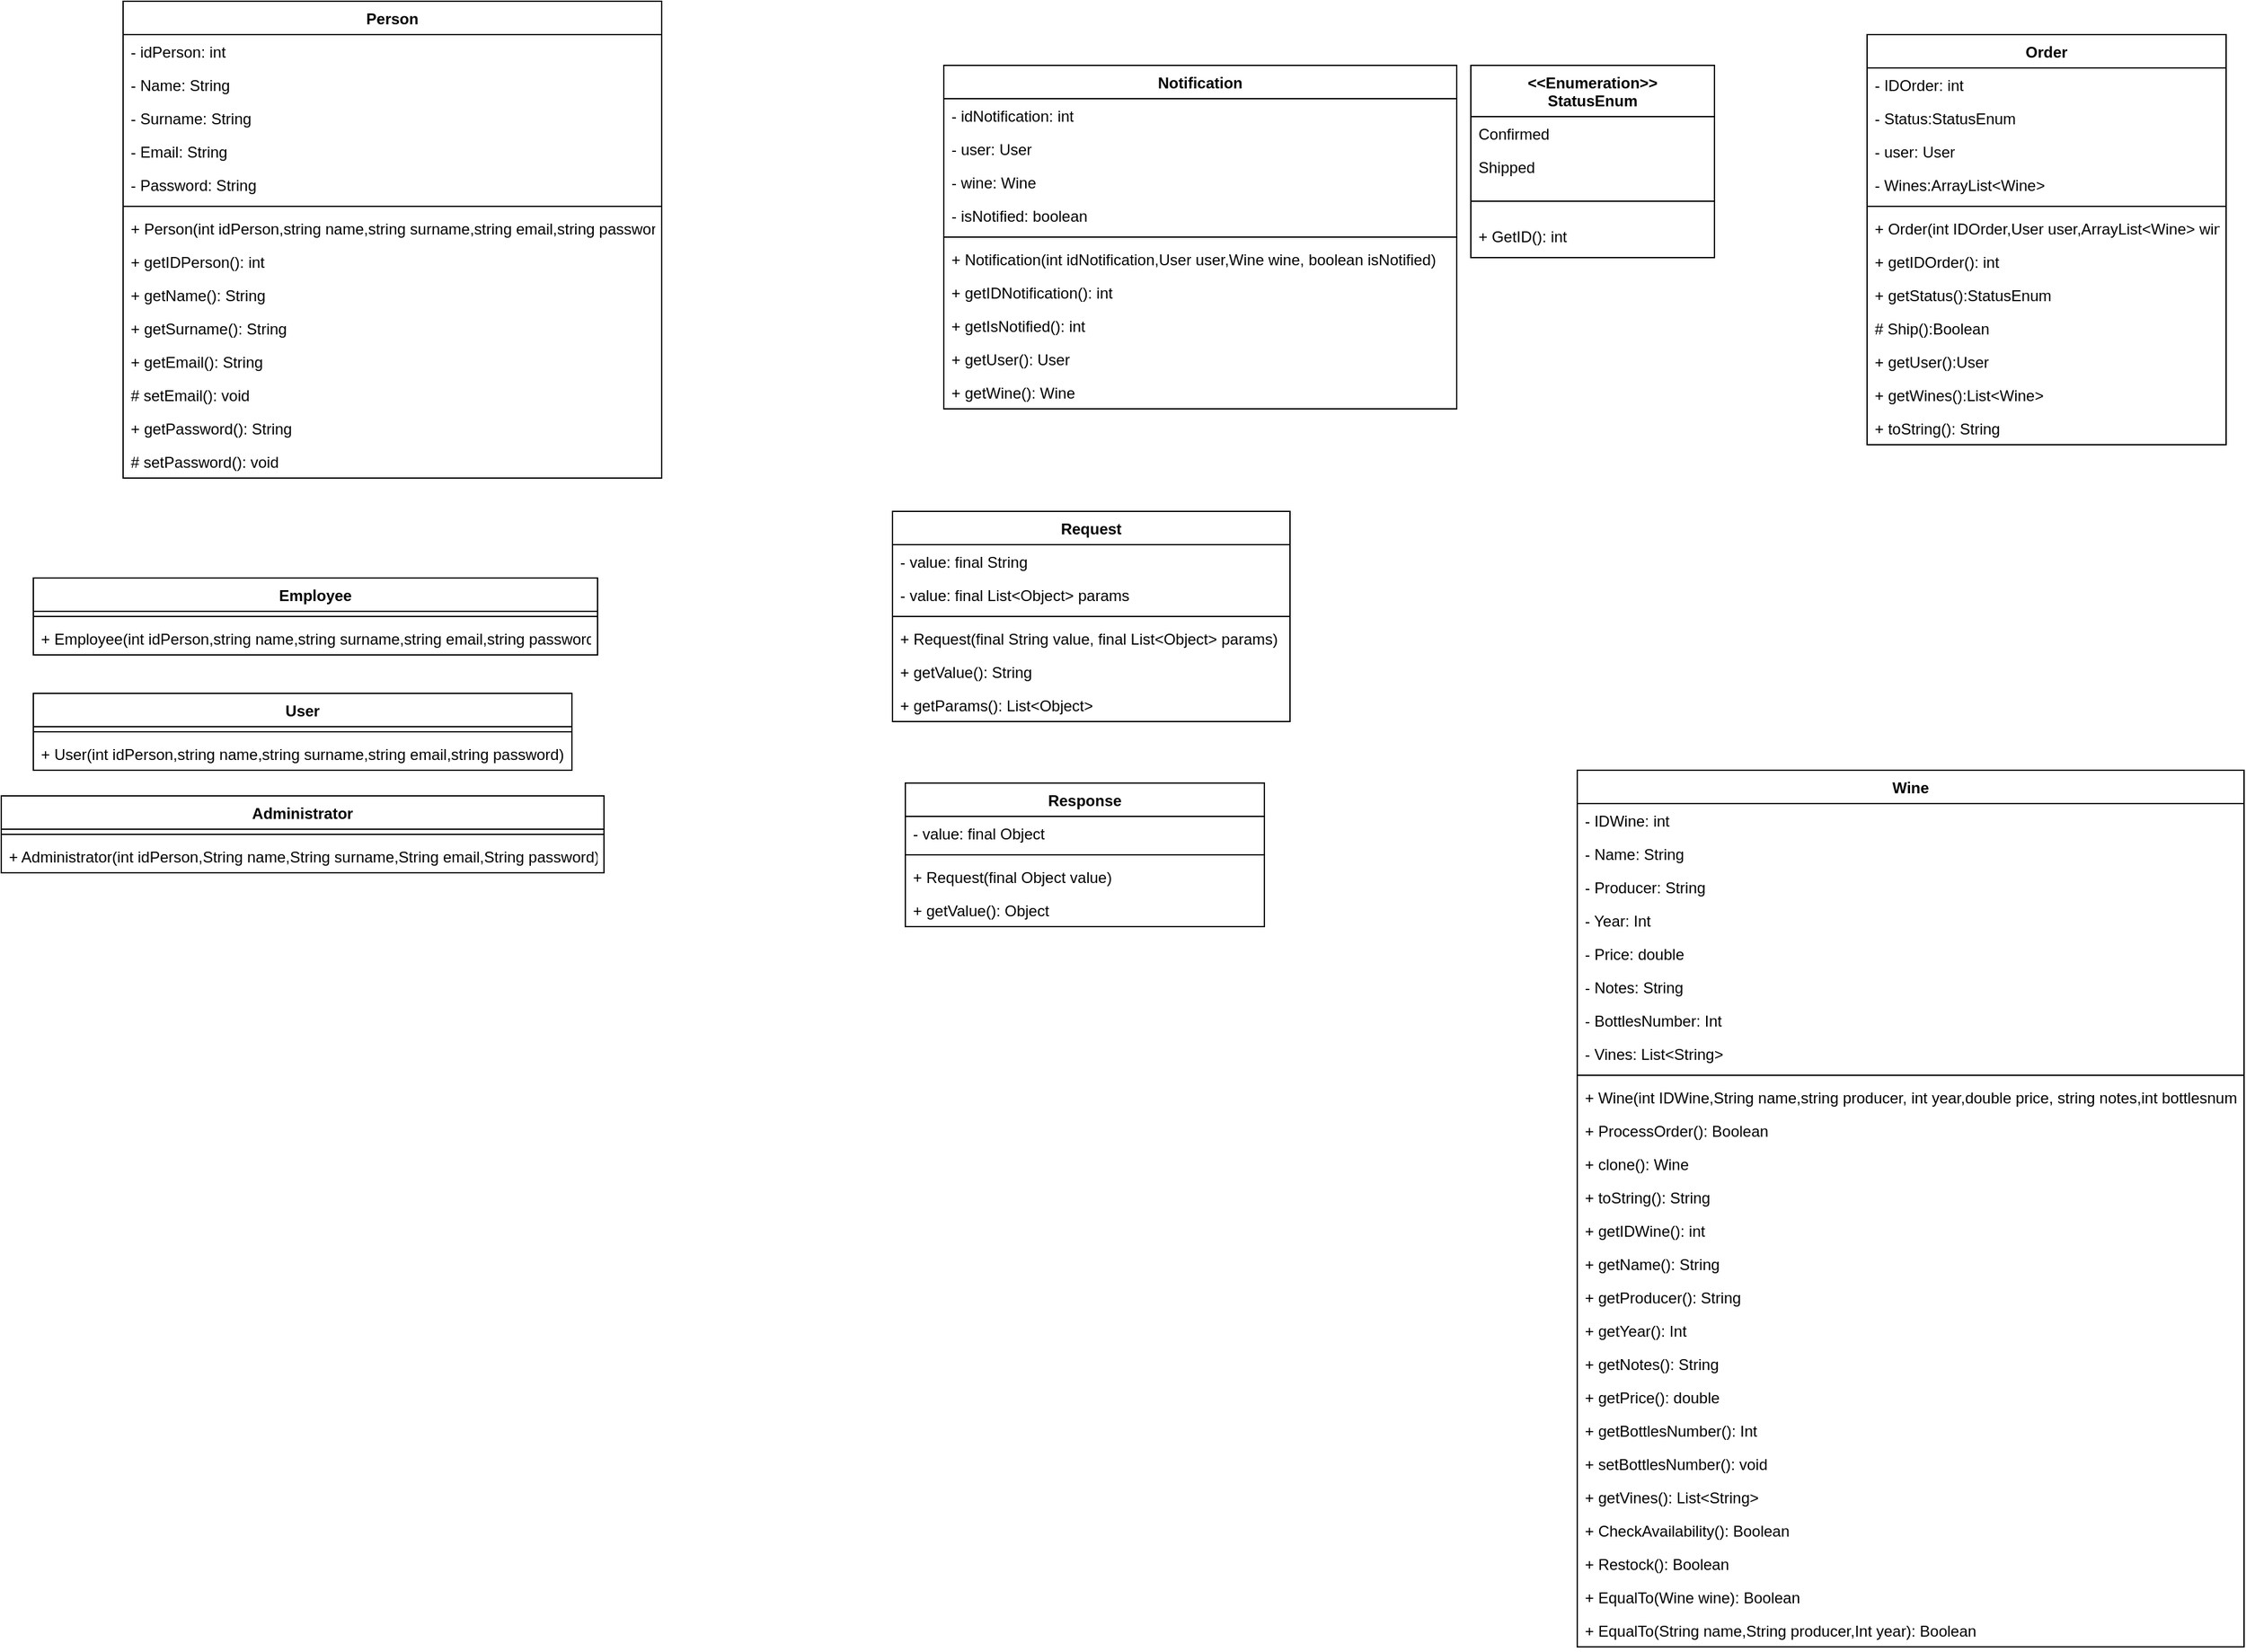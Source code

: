 <mxfile version="13.10.9" type="device"><diagram id="54xvhn4StIAnLU3MbYhx" name="Page-1"><mxGraphModel dx="1403" dy="578" grid="1" gridSize="10" guides="1" tooltips="1" connect="1" arrows="1" fold="1" page="1" pageScale="1" pageWidth="827" pageHeight="1169" math="0" shadow="0"><root><mxCell id="0"/><mxCell id="1" parent="0"/><mxCell id="JAXb-ejdpv2gTEnfXzWr-1" value="Person" style="swimlane;fontStyle=1;align=center;verticalAlign=top;childLayout=stackLayout;horizontal=1;startSize=26;horizontalStack=0;resizeParent=1;resizeParentMax=0;resizeLast=0;collapsible=1;marginBottom=0;" parent="1" vertex="1"><mxGeometry width="420" height="372" as="geometry"><mxRectangle width="70" height="26" as="alternateBounds"/></mxGeometry></mxCell><mxCell id="JAXb-ejdpv2gTEnfXzWr-2" value="- idPerson: int" style="text;strokeColor=none;fillColor=none;align=left;verticalAlign=top;spacingLeft=4;spacingRight=4;overflow=hidden;rotatable=0;points=[[0,0.5],[1,0.5]];portConstraint=eastwest;" parent="JAXb-ejdpv2gTEnfXzWr-1" vertex="1"><mxGeometry y="26" width="420" height="26" as="geometry"/></mxCell><mxCell id="TgHwGqTXPsUhfi_k4JJe-5" value="- Name: String&#xa;" style="text;strokeColor=none;fillColor=none;align=left;verticalAlign=top;spacingLeft=4;spacingRight=4;overflow=hidden;rotatable=0;points=[[0,0.5],[1,0.5]];portConstraint=eastwest;" vertex="1" parent="JAXb-ejdpv2gTEnfXzWr-1"><mxGeometry y="52" width="420" height="26" as="geometry"/></mxCell><mxCell id="JAXb-ejdpv2gTEnfXzWr-5" value="- Surname: String&#xa;" style="text;strokeColor=none;fillColor=none;align=left;verticalAlign=top;spacingLeft=4;spacingRight=4;overflow=hidden;rotatable=0;points=[[0,0.5],[1,0.5]];portConstraint=eastwest;" parent="JAXb-ejdpv2gTEnfXzWr-1" vertex="1"><mxGeometry y="78" width="420" height="26" as="geometry"/></mxCell><mxCell id="JAXb-ejdpv2gTEnfXzWr-6" value="- Email: String&#xa;" style="text;strokeColor=none;fillColor=none;align=left;verticalAlign=top;spacingLeft=4;spacingRight=4;overflow=hidden;rotatable=0;points=[[0,0.5],[1,0.5]];portConstraint=eastwest;" parent="JAXb-ejdpv2gTEnfXzWr-1" vertex="1"><mxGeometry y="104" width="420" height="26" as="geometry"/></mxCell><mxCell id="JAXb-ejdpv2gTEnfXzWr-7" value="- Password: String&#xa;" style="text;strokeColor=none;fillColor=none;align=left;verticalAlign=top;spacingLeft=4;spacingRight=4;overflow=hidden;rotatable=0;points=[[0,0.5],[1,0.5]];portConstraint=eastwest;" parent="JAXb-ejdpv2gTEnfXzWr-1" vertex="1"><mxGeometry y="130" width="420" height="26" as="geometry"/></mxCell><mxCell id="JAXb-ejdpv2gTEnfXzWr-3" value="" style="line;strokeWidth=1;fillColor=none;align=left;verticalAlign=middle;spacingTop=-1;spacingLeft=3;spacingRight=3;rotatable=0;labelPosition=right;points=[];portConstraint=eastwest;" parent="JAXb-ejdpv2gTEnfXzWr-1" vertex="1"><mxGeometry y="156" width="420" height="8" as="geometry"/></mxCell><mxCell id="JAXb-ejdpv2gTEnfXzWr-4" value="+ Person(int idPerson,string name,string surname,string email,string password)" style="text;strokeColor=none;fillColor=none;align=left;verticalAlign=top;spacingLeft=4;spacingRight=4;overflow=hidden;rotatable=0;points=[[0,0.5],[1,0.5]];portConstraint=eastwest;" parent="JAXb-ejdpv2gTEnfXzWr-1" vertex="1"><mxGeometry y="164" width="420" height="26" as="geometry"/></mxCell><mxCell id="TgHwGqTXPsUhfi_k4JJe-6" value="+ getIDPerson(): int" style="text;strokeColor=none;fillColor=none;align=left;verticalAlign=top;spacingLeft=4;spacingRight=4;overflow=hidden;rotatable=0;points=[[0,0.5],[1,0.5]];portConstraint=eastwest;" vertex="1" parent="JAXb-ejdpv2gTEnfXzWr-1"><mxGeometry y="190" width="420" height="26" as="geometry"/></mxCell><mxCell id="JAXb-ejdpv2gTEnfXzWr-9" value="+ getName(): String" style="text;strokeColor=none;fillColor=none;align=left;verticalAlign=top;spacingLeft=4;spacingRight=4;overflow=hidden;rotatable=0;points=[[0,0.5],[1,0.5]];portConstraint=eastwest;" parent="JAXb-ejdpv2gTEnfXzWr-1" vertex="1"><mxGeometry y="216" width="420" height="26" as="geometry"/></mxCell><mxCell id="JAXb-ejdpv2gTEnfXzWr-10" value="+ getSurname(): String" style="text;strokeColor=none;fillColor=none;align=left;verticalAlign=top;spacingLeft=4;spacingRight=4;overflow=hidden;rotatable=0;points=[[0,0.5],[1,0.5]];portConstraint=eastwest;" parent="JAXb-ejdpv2gTEnfXzWr-1" vertex="1"><mxGeometry y="242" width="420" height="26" as="geometry"/></mxCell><mxCell id="JAXb-ejdpv2gTEnfXzWr-11" value="+ getEmail(): String" style="text;strokeColor=none;fillColor=none;align=left;verticalAlign=top;spacingLeft=4;spacingRight=4;overflow=hidden;rotatable=0;points=[[0,0.5],[1,0.5]];portConstraint=eastwest;" parent="JAXb-ejdpv2gTEnfXzWr-1" vertex="1"><mxGeometry y="268" width="420" height="26" as="geometry"/></mxCell><mxCell id="TgHwGqTXPsUhfi_k4JJe-8" value="# setEmail(): void" style="text;strokeColor=none;fillColor=none;align=left;verticalAlign=top;spacingLeft=4;spacingRight=4;overflow=hidden;rotatable=0;points=[[0,0.5],[1,0.5]];portConstraint=eastwest;" vertex="1" parent="JAXb-ejdpv2gTEnfXzWr-1"><mxGeometry y="294" width="420" height="26" as="geometry"/></mxCell><mxCell id="JAXb-ejdpv2gTEnfXzWr-12" value="+ getPassword(): String" style="text;strokeColor=none;fillColor=none;align=left;verticalAlign=top;spacingLeft=4;spacingRight=4;overflow=hidden;rotatable=0;points=[[0,0.5],[1,0.5]];portConstraint=eastwest;" parent="JAXb-ejdpv2gTEnfXzWr-1" vertex="1"><mxGeometry y="320" width="420" height="26" as="geometry"/></mxCell><mxCell id="TgHwGqTXPsUhfi_k4JJe-7" value="# setPassword(): void" style="text;strokeColor=none;fillColor=none;align=left;verticalAlign=top;spacingLeft=4;spacingRight=4;overflow=hidden;rotatable=0;points=[[0,0.5],[1,0.5]];portConstraint=eastwest;" vertex="1" parent="JAXb-ejdpv2gTEnfXzWr-1"><mxGeometry y="346" width="420" height="26" as="geometry"/></mxCell><mxCell id="JAXb-ejdpv2gTEnfXzWr-19" value="Employee" style="swimlane;fontStyle=1;align=center;verticalAlign=top;childLayout=stackLayout;horizontal=1;startSize=26;horizontalStack=0;resizeParent=1;resizeParentMax=0;resizeLast=0;collapsible=1;marginBottom=0;" parent="1" vertex="1"><mxGeometry x="-70" y="450" width="440" height="60" as="geometry"><mxRectangle y="260" width="90" height="26" as="alternateBounds"/></mxGeometry></mxCell><mxCell id="JAXb-ejdpv2gTEnfXzWr-21" value="" style="line;strokeWidth=1;fillColor=none;align=left;verticalAlign=middle;spacingTop=-1;spacingLeft=3;spacingRight=3;rotatable=0;labelPosition=right;points=[];portConstraint=eastwest;" parent="JAXb-ejdpv2gTEnfXzWr-19" vertex="1"><mxGeometry y="26" width="440" height="8" as="geometry"/></mxCell><mxCell id="JAXb-ejdpv2gTEnfXzWr-22" value="+ Employee(int idPerson,string name,string surname,string email,string password)" style="text;strokeColor=none;fillColor=none;align=left;verticalAlign=top;spacingLeft=4;spacingRight=4;overflow=hidden;rotatable=0;points=[[0,0.5],[1,0.5]];portConstraint=eastwest;" parent="JAXb-ejdpv2gTEnfXzWr-19" vertex="1"><mxGeometry y="34" width="440" height="26" as="geometry"/></mxCell><mxCell id="JAXb-ejdpv2gTEnfXzWr-25" value="Wine" style="swimlane;fontStyle=1;align=center;verticalAlign=top;childLayout=stackLayout;horizontal=1;startSize=26;horizontalStack=0;resizeParent=1;resizeParentMax=0;resizeLast=0;collapsible=1;marginBottom=0;" parent="1" vertex="1"><mxGeometry x="1134" y="600" width="520" height="684" as="geometry"><mxRectangle x="1450" y="620" width="60" height="26" as="alternateBounds"/></mxGeometry></mxCell><mxCell id="TgHwGqTXPsUhfi_k4JJe-30" value="- IDWine: int" style="text;strokeColor=none;fillColor=none;align=left;verticalAlign=top;spacingLeft=4;spacingRight=4;overflow=hidden;rotatable=0;points=[[0,0.5],[1,0.5]];portConstraint=eastwest;" vertex="1" parent="JAXb-ejdpv2gTEnfXzWr-25"><mxGeometry y="26" width="520" height="26" as="geometry"/></mxCell><mxCell id="JAXb-ejdpv2gTEnfXzWr-29" value="- Name: String" style="text;strokeColor=none;fillColor=none;align=left;verticalAlign=top;spacingLeft=4;spacingRight=4;overflow=hidden;rotatable=0;points=[[0,0.5],[1,0.5]];portConstraint=eastwest;" parent="JAXb-ejdpv2gTEnfXzWr-25" vertex="1"><mxGeometry y="52" width="520" height="26" as="geometry"/></mxCell><mxCell id="JAXb-ejdpv2gTEnfXzWr-30" value="- Producer: String" style="text;strokeColor=none;fillColor=none;align=left;verticalAlign=top;spacingLeft=4;spacingRight=4;overflow=hidden;rotatable=0;points=[[0,0.5],[1,0.5]];portConstraint=eastwest;" parent="JAXb-ejdpv2gTEnfXzWr-25" vertex="1"><mxGeometry y="78" width="520" height="26" as="geometry"/></mxCell><mxCell id="JAXb-ejdpv2gTEnfXzWr-26" value="- Year: Int" style="text;strokeColor=none;fillColor=none;align=left;verticalAlign=top;spacingLeft=4;spacingRight=4;overflow=hidden;rotatable=0;points=[[0,0.5],[1,0.5]];portConstraint=eastwest;" parent="JAXb-ejdpv2gTEnfXzWr-25" vertex="1"><mxGeometry y="104" width="520" height="26" as="geometry"/></mxCell><mxCell id="TgHwGqTXPsUhfi_k4JJe-31" value="- Price: double" style="text;strokeColor=none;fillColor=none;align=left;verticalAlign=top;spacingLeft=4;spacingRight=4;overflow=hidden;rotatable=0;points=[[0,0.5],[1,0.5]];portConstraint=eastwest;" vertex="1" parent="JAXb-ejdpv2gTEnfXzWr-25"><mxGeometry y="130" width="520" height="26" as="geometry"/></mxCell><mxCell id="JAXb-ejdpv2gTEnfXzWr-31" value="- Notes: String" style="text;strokeColor=none;fillColor=none;align=left;verticalAlign=top;spacingLeft=4;spacingRight=4;overflow=hidden;rotatable=0;points=[[0,0.5],[1,0.5]];portConstraint=eastwest;" parent="JAXb-ejdpv2gTEnfXzWr-25" vertex="1"><mxGeometry y="156" width="520" height="26" as="geometry"/></mxCell><mxCell id="JAXb-ejdpv2gTEnfXzWr-32" value="- BottlesNumber: Int" style="text;strokeColor=none;fillColor=none;align=left;verticalAlign=top;spacingLeft=4;spacingRight=4;overflow=hidden;rotatable=0;points=[[0,0.5],[1,0.5]];portConstraint=eastwest;" parent="JAXb-ejdpv2gTEnfXzWr-25" vertex="1"><mxGeometry y="182" width="520" height="26" as="geometry"/></mxCell><mxCell id="JAXb-ejdpv2gTEnfXzWr-33" value="- Vines: List&lt;String&gt;" style="text;strokeColor=none;fillColor=none;align=left;verticalAlign=top;spacingLeft=4;spacingRight=4;overflow=hidden;rotatable=0;points=[[0,0.5],[1,0.5]];portConstraint=eastwest;" parent="JAXb-ejdpv2gTEnfXzWr-25" vertex="1"><mxGeometry y="208" width="520" height="26" as="geometry"/></mxCell><mxCell id="JAXb-ejdpv2gTEnfXzWr-27" value="" style="line;strokeWidth=1;fillColor=none;align=left;verticalAlign=middle;spacingTop=-1;spacingLeft=3;spacingRight=3;rotatable=0;labelPosition=right;points=[];portConstraint=eastwest;" parent="JAXb-ejdpv2gTEnfXzWr-25" vertex="1"><mxGeometry y="234" width="520" height="8" as="geometry"/></mxCell><mxCell id="JAXb-ejdpv2gTEnfXzWr-28" value="+ Wine(int IDWine,String name,string producer, int year,double price, string notes,int bottlesnumber,List&lt;String&gt; vines)" style="text;strokeColor=none;fillColor=none;align=left;verticalAlign=top;spacingLeft=4;spacingRight=4;overflow=hidden;rotatable=0;points=[[0,0.5],[1,0.5]];portConstraint=eastwest;" parent="JAXb-ejdpv2gTEnfXzWr-25" vertex="1"><mxGeometry y="242" width="520" height="26" as="geometry"/></mxCell><mxCell id="JAXb-ejdpv2gTEnfXzWr-34" value="+ ProcessOrder(): Boolean&#xa;" style="text;strokeColor=none;fillColor=none;align=left;verticalAlign=top;spacingLeft=4;spacingRight=4;overflow=hidden;rotatable=0;points=[[0,0.5],[1,0.5]];portConstraint=eastwest;" parent="JAXb-ejdpv2gTEnfXzWr-25" vertex="1"><mxGeometry y="268" width="520" height="26" as="geometry"/></mxCell><mxCell id="JAXb-ejdpv2gTEnfXzWr-35" value="+ clone(): Wine" style="text;strokeColor=none;fillColor=none;align=left;verticalAlign=top;spacingLeft=4;spacingRight=4;overflow=hidden;rotatable=0;points=[[0,0.5],[1,0.5]];portConstraint=eastwest;" parent="JAXb-ejdpv2gTEnfXzWr-25" vertex="1"><mxGeometry y="294" width="520" height="26" as="geometry"/></mxCell><mxCell id="TgHwGqTXPsUhfi_k4JJe-32" value="+ toString(): String" style="text;strokeColor=none;fillColor=none;align=left;verticalAlign=top;spacingLeft=4;spacingRight=4;overflow=hidden;rotatable=0;points=[[0,0.5],[1,0.5]];portConstraint=eastwest;" vertex="1" parent="JAXb-ejdpv2gTEnfXzWr-25"><mxGeometry y="320" width="520" height="26" as="geometry"/></mxCell><mxCell id="TgHwGqTXPsUhfi_k4JJe-33" value="+ getIDWine(): int" style="text;strokeColor=none;fillColor=none;align=left;verticalAlign=top;spacingLeft=4;spacingRight=4;overflow=hidden;rotatable=0;points=[[0,0.5],[1,0.5]];portConstraint=eastwest;" vertex="1" parent="JAXb-ejdpv2gTEnfXzWr-25"><mxGeometry y="346" width="520" height="26" as="geometry"/></mxCell><mxCell id="JAXb-ejdpv2gTEnfXzWr-36" value="+ getName(): String" style="text;strokeColor=none;fillColor=none;align=left;verticalAlign=top;spacingLeft=4;spacingRight=4;overflow=hidden;rotatable=0;points=[[0,0.5],[1,0.5]];portConstraint=eastwest;" parent="JAXb-ejdpv2gTEnfXzWr-25" vertex="1"><mxGeometry y="372" width="520" height="26" as="geometry"/></mxCell><mxCell id="JAXb-ejdpv2gTEnfXzWr-37" value="+ getProducer(): String" style="text;strokeColor=none;fillColor=none;align=left;verticalAlign=top;spacingLeft=4;spacingRight=4;overflow=hidden;rotatable=0;points=[[0,0.5],[1,0.5]];portConstraint=eastwest;" parent="JAXb-ejdpv2gTEnfXzWr-25" vertex="1"><mxGeometry y="398" width="520" height="26" as="geometry"/></mxCell><mxCell id="JAXb-ejdpv2gTEnfXzWr-38" value="+ getYear(): Int" style="text;strokeColor=none;fillColor=none;align=left;verticalAlign=top;spacingLeft=4;spacingRight=4;overflow=hidden;rotatable=0;points=[[0,0.5],[1,0.5]];portConstraint=eastwest;" parent="JAXb-ejdpv2gTEnfXzWr-25" vertex="1"><mxGeometry y="424" width="520" height="26" as="geometry"/></mxCell><mxCell id="JAXb-ejdpv2gTEnfXzWr-39" value="+ getNotes(): String" style="text;strokeColor=none;fillColor=none;align=left;verticalAlign=top;spacingLeft=4;spacingRight=4;overflow=hidden;rotatable=0;points=[[0,0.5],[1,0.5]];portConstraint=eastwest;" parent="JAXb-ejdpv2gTEnfXzWr-25" vertex="1"><mxGeometry y="450" width="520" height="26" as="geometry"/></mxCell><mxCell id="TgHwGqTXPsUhfi_k4JJe-34" value="+ getPrice(): double" style="text;strokeColor=none;fillColor=none;align=left;verticalAlign=top;spacingLeft=4;spacingRight=4;overflow=hidden;rotatable=0;points=[[0,0.5],[1,0.5]];portConstraint=eastwest;" vertex="1" parent="JAXb-ejdpv2gTEnfXzWr-25"><mxGeometry y="476" width="520" height="26" as="geometry"/></mxCell><mxCell id="JAXb-ejdpv2gTEnfXzWr-40" value="+ getBottlesNumber(): Int" style="text;strokeColor=none;fillColor=none;align=left;verticalAlign=top;spacingLeft=4;spacingRight=4;overflow=hidden;rotatable=0;points=[[0,0.5],[1,0.5]];portConstraint=eastwest;" parent="JAXb-ejdpv2gTEnfXzWr-25" vertex="1"><mxGeometry y="502" width="520" height="26" as="geometry"/></mxCell><mxCell id="JAXb-ejdpv2gTEnfXzWr-41" value="+ setBottlesNumber(): void" style="text;strokeColor=none;fillColor=none;align=left;verticalAlign=top;spacingLeft=4;spacingRight=4;overflow=hidden;rotatable=0;points=[[0,0.5],[1,0.5]];portConstraint=eastwest;" parent="JAXb-ejdpv2gTEnfXzWr-25" vertex="1"><mxGeometry y="528" width="520" height="26" as="geometry"/></mxCell><mxCell id="JAXb-ejdpv2gTEnfXzWr-42" value="+ getVines(): List&lt;String&gt;" style="text;strokeColor=none;fillColor=none;align=left;verticalAlign=top;spacingLeft=4;spacingRight=4;overflow=hidden;rotatable=0;points=[[0,0.5],[1,0.5]];portConstraint=eastwest;" parent="JAXb-ejdpv2gTEnfXzWr-25" vertex="1"><mxGeometry y="554" width="520" height="26" as="geometry"/></mxCell><mxCell id="JAXb-ejdpv2gTEnfXzWr-43" value="+ CheckAvailability(): Boolean" style="text;strokeColor=none;fillColor=none;align=left;verticalAlign=top;spacingLeft=4;spacingRight=4;overflow=hidden;rotatable=0;points=[[0,0.5],[1,0.5]];portConstraint=eastwest;" parent="JAXb-ejdpv2gTEnfXzWr-25" vertex="1"><mxGeometry y="580" width="520" height="26" as="geometry"/></mxCell><mxCell id="JAXb-ejdpv2gTEnfXzWr-44" value="+ Restock(): Boolean" style="text;strokeColor=none;fillColor=none;align=left;verticalAlign=top;spacingLeft=4;spacingRight=4;overflow=hidden;rotatable=0;points=[[0,0.5],[1,0.5]];portConstraint=eastwest;" parent="JAXb-ejdpv2gTEnfXzWr-25" vertex="1"><mxGeometry y="606" width="520" height="26" as="geometry"/></mxCell><mxCell id="JAXb-ejdpv2gTEnfXzWr-45" value="+ EqualTo(Wine wine): Boolean" style="text;strokeColor=none;fillColor=none;align=left;verticalAlign=top;spacingLeft=4;spacingRight=4;overflow=hidden;rotatable=0;points=[[0,0.5],[1,0.5]];portConstraint=eastwest;" parent="JAXb-ejdpv2gTEnfXzWr-25" vertex="1"><mxGeometry y="632" width="520" height="26" as="geometry"/></mxCell><mxCell id="JAXb-ejdpv2gTEnfXzWr-46" value="+ EqualTo(String name,String producer,Int year): Boolean" style="text;strokeColor=none;fillColor=none;align=left;verticalAlign=top;spacingLeft=4;spacingRight=4;overflow=hidden;rotatable=0;points=[[0,0.5],[1,0.5]];portConstraint=eastwest;" parent="JAXb-ejdpv2gTEnfXzWr-25" vertex="1"><mxGeometry y="658" width="520" height="26" as="geometry"/></mxCell><mxCell id="JAXb-ejdpv2gTEnfXzWr-47" value="Notification" style="swimlane;fontStyle=1;align=center;verticalAlign=top;childLayout=stackLayout;horizontal=1;startSize=26;horizontalStack=0;resizeParent=1;resizeParentMax=0;resizeLast=0;collapsible=1;marginBottom=0;" parent="1" vertex="1"><mxGeometry x="640" y="50" width="400" height="268" as="geometry"><mxRectangle x="580" y="80" width="100" height="26" as="alternateBounds"/></mxGeometry></mxCell><mxCell id="TgHwGqTXPsUhfi_k4JJe-10" value="- idNotification: int" style="text;strokeColor=none;fillColor=none;align=left;verticalAlign=top;spacingLeft=4;spacingRight=4;overflow=hidden;rotatable=0;points=[[0,0.5],[1,0.5]];portConstraint=eastwest;" vertex="1" parent="JAXb-ejdpv2gTEnfXzWr-47"><mxGeometry y="26" width="400" height="26" as="geometry"/></mxCell><mxCell id="JAXb-ejdpv2gTEnfXzWr-48" value="- user: User" style="text;strokeColor=none;fillColor=none;align=left;verticalAlign=top;spacingLeft=4;spacingRight=4;overflow=hidden;rotatable=0;points=[[0,0.5],[1,0.5]];portConstraint=eastwest;" parent="JAXb-ejdpv2gTEnfXzWr-47" vertex="1"><mxGeometry y="52" width="400" height="26" as="geometry"/></mxCell><mxCell id="JAXb-ejdpv2gTEnfXzWr-51" value="- wine: Wine" style="text;strokeColor=none;fillColor=none;align=left;verticalAlign=top;spacingLeft=4;spacingRight=4;overflow=hidden;rotatable=0;points=[[0,0.5],[1,0.5]];portConstraint=eastwest;" parent="JAXb-ejdpv2gTEnfXzWr-47" vertex="1"><mxGeometry y="78" width="400" height="26" as="geometry"/></mxCell><mxCell id="TgHwGqTXPsUhfi_k4JJe-9" value="- isNotified: boolean" style="text;strokeColor=none;fillColor=none;align=left;verticalAlign=top;spacingLeft=4;spacingRight=4;overflow=hidden;rotatable=0;points=[[0,0.5],[1,0.5]];portConstraint=eastwest;" vertex="1" parent="JAXb-ejdpv2gTEnfXzWr-47"><mxGeometry y="104" width="400" height="26" as="geometry"/></mxCell><mxCell id="JAXb-ejdpv2gTEnfXzWr-49" value="" style="line;strokeWidth=1;fillColor=none;align=left;verticalAlign=middle;spacingTop=-1;spacingLeft=3;spacingRight=3;rotatable=0;labelPosition=right;points=[];portConstraint=eastwest;" parent="JAXb-ejdpv2gTEnfXzWr-47" vertex="1"><mxGeometry y="130" width="400" height="8" as="geometry"/></mxCell><mxCell id="JAXb-ejdpv2gTEnfXzWr-50" value="+ Notification(int idNotification,User user,Wine wine, boolean isNotified)" style="text;strokeColor=none;fillColor=none;align=left;verticalAlign=top;spacingLeft=4;spacingRight=4;overflow=hidden;rotatable=0;points=[[0,0.5],[1,0.5]];portConstraint=eastwest;" parent="JAXb-ejdpv2gTEnfXzWr-47" vertex="1"><mxGeometry y="138" width="400" height="26" as="geometry"/></mxCell><mxCell id="TgHwGqTXPsUhfi_k4JJe-12" value="+ getIDNotification(): int" style="text;strokeColor=none;fillColor=none;align=left;verticalAlign=top;spacingLeft=4;spacingRight=4;overflow=hidden;rotatable=0;points=[[0,0.5],[1,0.5]];portConstraint=eastwest;" vertex="1" parent="JAXb-ejdpv2gTEnfXzWr-47"><mxGeometry y="164" width="400" height="26" as="geometry"/></mxCell><mxCell id="JAXb-ejdpv2gTEnfXzWr-52" value="+ getIsNotified(): int" style="text;strokeColor=none;fillColor=none;align=left;verticalAlign=top;spacingLeft=4;spacingRight=4;overflow=hidden;rotatable=0;points=[[0,0.5],[1,0.5]];portConstraint=eastwest;" parent="JAXb-ejdpv2gTEnfXzWr-47" vertex="1"><mxGeometry y="190" width="400" height="26" as="geometry"/></mxCell><mxCell id="TgHwGqTXPsUhfi_k4JJe-11" value="+ getUser(): User" style="text;strokeColor=none;fillColor=none;align=left;verticalAlign=top;spacingLeft=4;spacingRight=4;overflow=hidden;rotatable=0;points=[[0,0.5],[1,0.5]];portConstraint=eastwest;" vertex="1" parent="JAXb-ejdpv2gTEnfXzWr-47"><mxGeometry y="216" width="400" height="26" as="geometry"/></mxCell><mxCell id="JAXb-ejdpv2gTEnfXzWr-53" value="+ getWine(): Wine" style="text;strokeColor=none;fillColor=none;align=left;verticalAlign=top;spacingLeft=4;spacingRight=4;overflow=hidden;rotatable=0;points=[[0,0.5],[1,0.5]];portConstraint=eastwest;" parent="JAXb-ejdpv2gTEnfXzWr-47" vertex="1"><mxGeometry y="242" width="400" height="26" as="geometry"/></mxCell><mxCell id="JAXb-ejdpv2gTEnfXzWr-59" value="&lt;&lt;Enumeration&gt;&gt;&#xa;StatusEnum" style="swimlane;fontStyle=1;align=center;verticalAlign=top;childLayout=stackLayout;horizontal=1;startSize=40;horizontalStack=0;resizeParent=1;resizeParentMax=0;resizeLast=0;collapsible=1;marginBottom=0;" parent="1" vertex="1"><mxGeometry x="1051" y="50" width="190" height="150" as="geometry"><mxRectangle x="1140" y="360" width="130" height="40" as="alternateBounds"/></mxGeometry></mxCell><mxCell id="JAXb-ejdpv2gTEnfXzWr-62" value="Confirmed" style="text;strokeColor=none;fillColor=none;align=left;verticalAlign=top;spacingLeft=4;spacingRight=4;overflow=hidden;rotatable=0;points=[[0,0.5],[1,0.5]];portConstraint=eastwest;" parent="JAXb-ejdpv2gTEnfXzWr-59" vertex="1"><mxGeometry y="40" width="190" height="26" as="geometry"/></mxCell><mxCell id="JAXb-ejdpv2gTEnfXzWr-63" value="Shipped" style="text;strokeColor=none;fillColor=none;align=left;verticalAlign=top;spacingLeft=4;spacingRight=4;overflow=hidden;rotatable=0;points=[[0,0.5],[1,0.5]];portConstraint=eastwest;" parent="JAXb-ejdpv2gTEnfXzWr-59" vertex="1"><mxGeometry y="66" width="190" height="26" as="geometry"/></mxCell><mxCell id="JAXb-ejdpv2gTEnfXzWr-61" value="" style="line;strokeWidth=1;fillColor=none;align=left;verticalAlign=middle;spacingTop=-1;spacingLeft=3;spacingRight=3;rotatable=0;labelPosition=right;points=[];portConstraint=eastwest;" parent="JAXb-ejdpv2gTEnfXzWr-59" vertex="1"><mxGeometry y="92" width="190" height="28" as="geometry"/></mxCell><mxCell id="TgHwGqTXPsUhfi_k4JJe-13" value="+ GetID(): int" style="text;strokeColor=none;fillColor=none;align=left;verticalAlign=top;spacingLeft=4;spacingRight=4;overflow=hidden;rotatable=0;points=[[0,0.5],[1,0.5]];portConstraint=eastwest;" vertex="1" parent="JAXb-ejdpv2gTEnfXzWr-59"><mxGeometry y="120" width="190" height="30" as="geometry"/></mxCell><mxCell id="JAXb-ejdpv2gTEnfXzWr-83" value="Order" style="swimlane;fontStyle=1;align=center;verticalAlign=top;childLayout=stackLayout;horizontal=1;startSize=26;horizontalStack=0;resizeParent=1;resizeParentMax=0;resizeLast=0;collapsible=1;marginBottom=0;" parent="1" vertex="1"><mxGeometry x="1360" y="26" width="280" height="320" as="geometry"><mxRectangle x="1440" y="26" width="70" height="26" as="alternateBounds"/></mxGeometry></mxCell><mxCell id="JAXb-ejdpv2gTEnfXzWr-84" value="- IDOrder: int" style="text;strokeColor=none;fillColor=none;align=left;verticalAlign=top;spacingLeft=4;spacingRight=4;overflow=hidden;rotatable=0;points=[[0,0.5],[1,0.5]];portConstraint=eastwest;" parent="JAXb-ejdpv2gTEnfXzWr-83" vertex="1"><mxGeometry y="26" width="280" height="26" as="geometry"/></mxCell><mxCell id="TgHwGqTXPsUhfi_k4JJe-14" value="- Status:StatusEnum" style="text;strokeColor=none;fillColor=none;align=left;verticalAlign=top;spacingLeft=4;spacingRight=4;overflow=hidden;rotatable=0;points=[[0,0.5],[1,0.5]];portConstraint=eastwest;" vertex="1" parent="JAXb-ejdpv2gTEnfXzWr-83"><mxGeometry y="52" width="280" height="26" as="geometry"/></mxCell><mxCell id="JAXb-ejdpv2gTEnfXzWr-87" value="- user: User" style="text;strokeColor=none;fillColor=none;align=left;verticalAlign=top;spacingLeft=4;spacingRight=4;overflow=hidden;rotatable=0;points=[[0,0.5],[1,0.5]];portConstraint=eastwest;" parent="JAXb-ejdpv2gTEnfXzWr-83" vertex="1"><mxGeometry y="78" width="280" height="26" as="geometry"/></mxCell><mxCell id="JAXb-ejdpv2gTEnfXzWr-88" value="- Wines:ArrayList&lt;Wine&gt;&#xa;" style="text;strokeColor=none;fillColor=none;align=left;verticalAlign=top;spacingLeft=4;spacingRight=4;overflow=hidden;rotatable=0;points=[[0,0.5],[1,0.5]];portConstraint=eastwest;" parent="JAXb-ejdpv2gTEnfXzWr-83" vertex="1"><mxGeometry y="104" width="280" height="26" as="geometry"/></mxCell><mxCell id="JAXb-ejdpv2gTEnfXzWr-85" value="" style="line;strokeWidth=1;fillColor=none;align=left;verticalAlign=middle;spacingTop=-1;spacingLeft=3;spacingRight=3;rotatable=0;labelPosition=right;points=[];portConstraint=eastwest;" parent="JAXb-ejdpv2gTEnfXzWr-83" vertex="1"><mxGeometry y="130" width="280" height="8" as="geometry"/></mxCell><mxCell id="JAXb-ejdpv2gTEnfXzWr-86" value="+ Order(int IDOrder,User user,ArrayList&lt;Wine&gt; wines)" style="text;strokeColor=none;fillColor=none;align=left;verticalAlign=top;spacingLeft=4;spacingRight=4;overflow=hidden;rotatable=0;points=[[0,0.5],[1,0.5]];portConstraint=eastwest;" parent="JAXb-ejdpv2gTEnfXzWr-83" vertex="1"><mxGeometry y="138" width="280" height="26" as="geometry"/></mxCell><mxCell id="TgHwGqTXPsUhfi_k4JJe-15" value="+ getIDOrder(): int" style="text;strokeColor=none;fillColor=none;align=left;verticalAlign=top;spacingLeft=4;spacingRight=4;overflow=hidden;rotatable=0;points=[[0,0.5],[1,0.5]];portConstraint=eastwest;" vertex="1" parent="JAXb-ejdpv2gTEnfXzWr-83"><mxGeometry y="164" width="280" height="26" as="geometry"/></mxCell><mxCell id="JAXb-ejdpv2gTEnfXzWr-89" value="+ getStatus():StatusEnum" style="text;strokeColor=none;fillColor=none;align=left;verticalAlign=top;spacingLeft=4;spacingRight=4;overflow=hidden;rotatable=0;points=[[0,0.5],[1,0.5]];portConstraint=eastwest;" parent="JAXb-ejdpv2gTEnfXzWr-83" vertex="1"><mxGeometry y="190" width="280" height="26" as="geometry"/></mxCell><mxCell id="JAXb-ejdpv2gTEnfXzWr-90" value="# Ship():Boolean" style="text;strokeColor=none;fillColor=none;align=left;verticalAlign=top;spacingLeft=4;spacingRight=4;overflow=hidden;rotatable=0;points=[[0,0.5],[1,0.5]];portConstraint=eastwest;" parent="JAXb-ejdpv2gTEnfXzWr-83" vertex="1"><mxGeometry y="216" width="280" height="26" as="geometry"/></mxCell><mxCell id="JAXb-ejdpv2gTEnfXzWr-91" value="+ getUser():User" style="text;strokeColor=none;fillColor=none;align=left;verticalAlign=top;spacingLeft=4;spacingRight=4;overflow=hidden;rotatable=0;points=[[0,0.5],[1,0.5]];portConstraint=eastwest;" parent="JAXb-ejdpv2gTEnfXzWr-83" vertex="1"><mxGeometry y="242" width="280" height="26" as="geometry"/></mxCell><mxCell id="JAXb-ejdpv2gTEnfXzWr-92" value="+ getWines():List&lt;Wine&gt;" style="text;strokeColor=none;fillColor=none;align=left;verticalAlign=top;spacingLeft=4;spacingRight=4;overflow=hidden;rotatable=0;points=[[0,0.5],[1,0.5]];portConstraint=eastwest;" parent="JAXb-ejdpv2gTEnfXzWr-83" vertex="1"><mxGeometry y="268" width="280" height="26" as="geometry"/></mxCell><mxCell id="TgHwGqTXPsUhfi_k4JJe-16" value="+ toString(): String" style="text;strokeColor=none;fillColor=none;align=left;verticalAlign=top;spacingLeft=4;spacingRight=4;overflow=hidden;rotatable=0;points=[[0,0.5],[1,0.5]];portConstraint=eastwest;" vertex="1" parent="JAXb-ejdpv2gTEnfXzWr-83"><mxGeometry y="294" width="280" height="26" as="geometry"/></mxCell><mxCell id="JAXb-ejdpv2gTEnfXzWr-13" value="User" style="swimlane;fontStyle=1;align=center;verticalAlign=top;childLayout=stackLayout;horizontal=1;startSize=26;horizontalStack=0;resizeParent=1;resizeParentMax=0;resizeLast=0;collapsible=1;marginBottom=0;" parent="1" vertex="1"><mxGeometry x="-70" y="540" width="420" height="60" as="geometry"><mxRectangle y="330" width="60" height="26" as="alternateBounds"/></mxGeometry></mxCell><mxCell id="JAXb-ejdpv2gTEnfXzWr-15" value="" style="line;strokeWidth=1;fillColor=none;align=left;verticalAlign=middle;spacingTop=-1;spacingLeft=3;spacingRight=3;rotatable=0;labelPosition=right;points=[];portConstraint=eastwest;" parent="JAXb-ejdpv2gTEnfXzWr-13" vertex="1"><mxGeometry y="26" width="420" height="8" as="geometry"/></mxCell><mxCell id="JAXb-ejdpv2gTEnfXzWr-16" value="+ User(int idPerson,string name,string surname,string email,string password)&#xa;" style="text;strokeColor=none;fillColor=none;align=left;verticalAlign=top;spacingLeft=4;spacingRight=4;overflow=hidden;rotatable=0;points=[[0,0.5],[1,0.5]];portConstraint=eastwest;" parent="JAXb-ejdpv2gTEnfXzWr-13" vertex="1"><mxGeometry y="34" width="420" height="26" as="geometry"/></mxCell><mxCell id="TgHwGqTXPsUhfi_k4JJe-1" value="Administrator" style="swimlane;fontStyle=1;align=center;verticalAlign=top;childLayout=stackLayout;horizontal=1;startSize=26;horizontalStack=0;resizeParent=1;resizeParentMax=0;resizeLast=0;collapsible=1;marginBottom=0;" vertex="1" parent="1"><mxGeometry x="-95" y="620" width="470" height="60" as="geometry"/></mxCell><mxCell id="TgHwGqTXPsUhfi_k4JJe-3" value="" style="line;strokeWidth=1;fillColor=none;align=left;verticalAlign=middle;spacingTop=-1;spacingLeft=3;spacingRight=3;rotatable=0;labelPosition=right;points=[];portConstraint=eastwest;" vertex="1" parent="TgHwGqTXPsUhfi_k4JJe-1"><mxGeometry y="26" width="470" height="8" as="geometry"/></mxCell><mxCell id="TgHwGqTXPsUhfi_k4JJe-4" value="+ Administrator(int idPerson,String name,String surname,String email,String password)" style="text;strokeColor=none;fillColor=none;align=left;verticalAlign=top;spacingLeft=4;spacingRight=4;overflow=hidden;rotatable=0;points=[[0,0.5],[1,0.5]];portConstraint=eastwest;" vertex="1" parent="TgHwGqTXPsUhfi_k4JJe-1"><mxGeometry y="34" width="470" height="26" as="geometry"/></mxCell><mxCell id="TgHwGqTXPsUhfi_k4JJe-17" value="Request" style="swimlane;fontStyle=1;align=center;verticalAlign=top;childLayout=stackLayout;horizontal=1;startSize=26;horizontalStack=0;resizeParent=1;resizeParentMax=0;resizeLast=0;collapsible=1;marginBottom=0;" vertex="1" parent="1"><mxGeometry x="600" y="398" width="310" height="164" as="geometry"/></mxCell><mxCell id="TgHwGqTXPsUhfi_k4JJe-18" value="- value: final String&#xa;" style="text;strokeColor=none;fillColor=none;align=left;verticalAlign=top;spacingLeft=4;spacingRight=4;overflow=hidden;rotatable=0;points=[[0,0.5],[1,0.5]];portConstraint=eastwest;" vertex="1" parent="TgHwGqTXPsUhfi_k4JJe-17"><mxGeometry y="26" width="310" height="26" as="geometry"/></mxCell><mxCell id="TgHwGqTXPsUhfi_k4JJe-21" value="- value: final List&lt;Object&gt; params" style="text;strokeColor=none;fillColor=none;align=left;verticalAlign=top;spacingLeft=4;spacingRight=4;overflow=hidden;rotatable=0;points=[[0,0.5],[1,0.5]];portConstraint=eastwest;" vertex="1" parent="TgHwGqTXPsUhfi_k4JJe-17"><mxGeometry y="52" width="310" height="26" as="geometry"/></mxCell><mxCell id="TgHwGqTXPsUhfi_k4JJe-19" value="" style="line;strokeWidth=1;fillColor=none;align=left;verticalAlign=middle;spacingTop=-1;spacingLeft=3;spacingRight=3;rotatable=0;labelPosition=right;points=[];portConstraint=eastwest;" vertex="1" parent="TgHwGqTXPsUhfi_k4JJe-17"><mxGeometry y="78" width="310" height="8" as="geometry"/></mxCell><mxCell id="TgHwGqTXPsUhfi_k4JJe-20" value="+ Request(final String value, final List&lt;Object&gt; params)" style="text;strokeColor=none;fillColor=none;align=left;verticalAlign=top;spacingLeft=4;spacingRight=4;overflow=hidden;rotatable=0;points=[[0,0.5],[1,0.5]];portConstraint=eastwest;" vertex="1" parent="TgHwGqTXPsUhfi_k4JJe-17"><mxGeometry y="86" width="310" height="26" as="geometry"/></mxCell><mxCell id="TgHwGqTXPsUhfi_k4JJe-22" value="+ getValue(): String" style="text;strokeColor=none;fillColor=none;align=left;verticalAlign=top;spacingLeft=4;spacingRight=4;overflow=hidden;rotatable=0;points=[[0,0.5],[1,0.5]];portConstraint=eastwest;" vertex="1" parent="TgHwGqTXPsUhfi_k4JJe-17"><mxGeometry y="112" width="310" height="26" as="geometry"/></mxCell><mxCell id="TgHwGqTXPsUhfi_k4JJe-23" value="+ getParams(): List&lt;Object&gt;" style="text;strokeColor=none;fillColor=none;align=left;verticalAlign=top;spacingLeft=4;spacingRight=4;overflow=hidden;rotatable=0;points=[[0,0.5],[1,0.5]];portConstraint=eastwest;" vertex="1" parent="TgHwGqTXPsUhfi_k4JJe-17"><mxGeometry y="138" width="310" height="26" as="geometry"/></mxCell><mxCell id="TgHwGqTXPsUhfi_k4JJe-24" value="Response" style="swimlane;fontStyle=1;align=center;verticalAlign=top;childLayout=stackLayout;horizontal=1;startSize=26;horizontalStack=0;resizeParent=1;resizeParentMax=0;resizeLast=0;collapsible=1;marginBottom=0;" vertex="1" parent="1"><mxGeometry x="610" y="610" width="280" height="112" as="geometry"/></mxCell><mxCell id="TgHwGqTXPsUhfi_k4JJe-25" value="- value: final Object" style="text;strokeColor=none;fillColor=none;align=left;verticalAlign=top;spacingLeft=4;spacingRight=4;overflow=hidden;rotatable=0;points=[[0,0.5],[1,0.5]];portConstraint=eastwest;" vertex="1" parent="TgHwGqTXPsUhfi_k4JJe-24"><mxGeometry y="26" width="280" height="26" as="geometry"/></mxCell><mxCell id="TgHwGqTXPsUhfi_k4JJe-26" value="" style="line;strokeWidth=1;fillColor=none;align=left;verticalAlign=middle;spacingTop=-1;spacingLeft=3;spacingRight=3;rotatable=0;labelPosition=right;points=[];portConstraint=eastwest;" vertex="1" parent="TgHwGqTXPsUhfi_k4JJe-24"><mxGeometry y="52" width="280" height="8" as="geometry"/></mxCell><mxCell id="TgHwGqTXPsUhfi_k4JJe-28" value="+ Request(final Object value)" style="text;strokeColor=none;fillColor=none;align=left;verticalAlign=top;spacingLeft=4;spacingRight=4;overflow=hidden;rotatable=0;points=[[0,0.5],[1,0.5]];portConstraint=eastwest;" vertex="1" parent="TgHwGqTXPsUhfi_k4JJe-24"><mxGeometry y="60" width="280" height="26" as="geometry"/></mxCell><mxCell id="TgHwGqTXPsUhfi_k4JJe-29" value="+ getValue(): Object" style="text;strokeColor=none;fillColor=none;align=left;verticalAlign=top;spacingLeft=4;spacingRight=4;overflow=hidden;rotatable=0;points=[[0,0.5],[1,0.5]];portConstraint=eastwest;" vertex="1" parent="TgHwGqTXPsUhfi_k4JJe-24"><mxGeometry y="86" width="280" height="26" as="geometry"/></mxCell></root></mxGraphModel></diagram></mxfile>